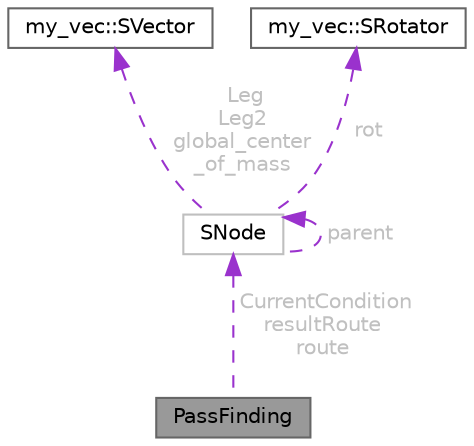 digraph "PassFinding"
{
 // LATEX_PDF_SIZE
  bgcolor="transparent";
  edge [fontname=Helvetica,fontsize=10,labelfontname=Helvetica,labelfontsize=10];
  node [fontname=Helvetica,fontsize=10,shape=box,height=0.2,width=0.4];
  Node1 [id="Node000001",label="PassFinding",height=0.2,width=0.4,color="gray40", fillcolor="grey60", style="filled", fontcolor="black",tooltip=" "];
  Node2 -> Node1 [id="edge1_Node000001_Node000002",dir="back",color="darkorchid3",style="dashed",tooltip=" ",label=" CurrentCondition\nresultRoute\nroute",fontcolor="grey" ];
  Node2 [id="Node000002",label="SNode",height=0.2,width=0.4,color="grey75", fillcolor="white", style="filled",URL="$struct_s_node.html",tooltip=" "];
  Node3 -> Node2 [id="edge2_Node000002_Node000003",dir="back",color="darkorchid3",style="dashed",tooltip=" ",label=" Leg\nLeg2\nglobal_center\l_of_mass",fontcolor="grey" ];
  Node3 [id="Node000003",label="my_vec::SVector",height=0.2,width=0.4,color="gray40", fillcolor="white", style="filled",URL="$structmy__vec_1_1_s_vector.html",tooltip="ベクトルを表す構造体"];
  Node4 -> Node2 [id="edge3_Node000002_Node000004",dir="back",color="darkorchid3",style="dashed",tooltip=" ",label=" rot",fontcolor="grey" ];
  Node4 [id="Node000004",label="my_vec::SRotator",height=0.2,width=0.4,color="gray40", fillcolor="white", style="filled",URL="$structmy__vec_1_1_s_rotator.html",tooltip="回転を表す構造体．XYZオイラー角"];
  Node2 -> Node2 [id="edge4_Node000002_Node000002",dir="back",color="darkorchid3",style="dashed",tooltip=" ",label=" parent",fontcolor="grey" ];
}
